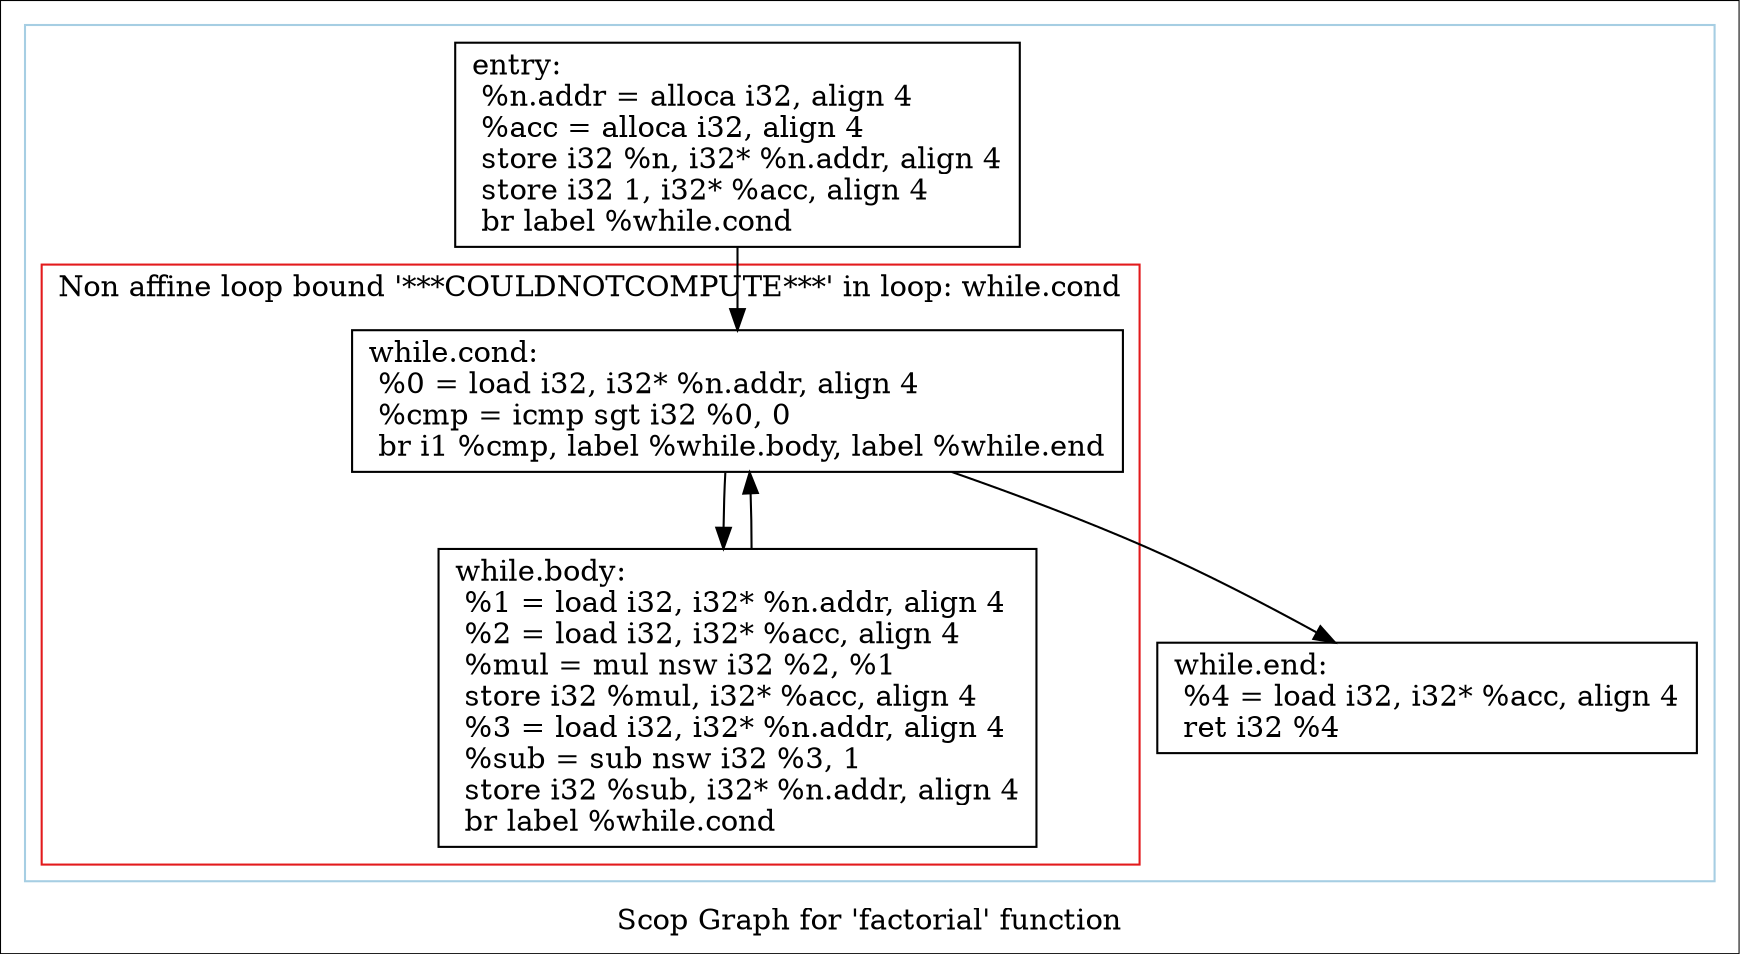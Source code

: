 digraph "Scop Graph for 'factorial' function" {
	label="Scop Graph for 'factorial' function";

	Node0x2376ff0 [shape=record,label="{entry:\l  %n.addr = alloca i32, align 4\l  %acc = alloca i32, align 4\l  store i32 %n, i32* %n.addr, align 4\l  store i32 1, i32* %acc, align 4\l  br label %while.cond\l}"];
	Node0x2376ff0 -> Node0x2384920;
	Node0x2384920 [shape=record,label="{while.cond:                                       \l  %0 = load i32, i32* %n.addr, align 4\l  %cmp = icmp sgt i32 %0, 0\l  br i1 %cmp, label %while.body, label %while.end\l}"];
	Node0x2384920 -> Node0x2384ab0;
	Node0x2384920 -> Node0x2384b10;
	Node0x2384ab0 [shape=record,label="{while.body:                                       \l  %1 = load i32, i32* %n.addr, align 4\l  %2 = load i32, i32* %acc, align 4\l  %mul = mul nsw i32 %2, %1\l  store i32 %mul, i32* %acc, align 4\l  %3 = load i32, i32* %n.addr, align 4\l  %sub = sub nsw i32 %3, 1\l  store i32 %sub, i32* %n.addr, align 4\l  br label %while.cond\l}"];
	Node0x2384ab0 -> Node0x2384920[constraint=false];
	Node0x2384b10 [shape=record,label="{while.end:                                        \l  %4 = load i32, i32* %acc, align 4\l  ret i32 %4\l}"];
	colorscheme = "paired12"
        subgraph cluster_0x2322860 {
          label = "";
          style = solid;
          color = 1
          subgraph cluster_0x234cab0 {
            label = "Non affine loop bound '***COULDNOTCOMPUTE***' in loop: while.cond";
            style = solid;
            color = 6
            Node0x2384920;
            Node0x2384ab0;
          }
          Node0x2376ff0;
          Node0x2384b10;
        }
}
